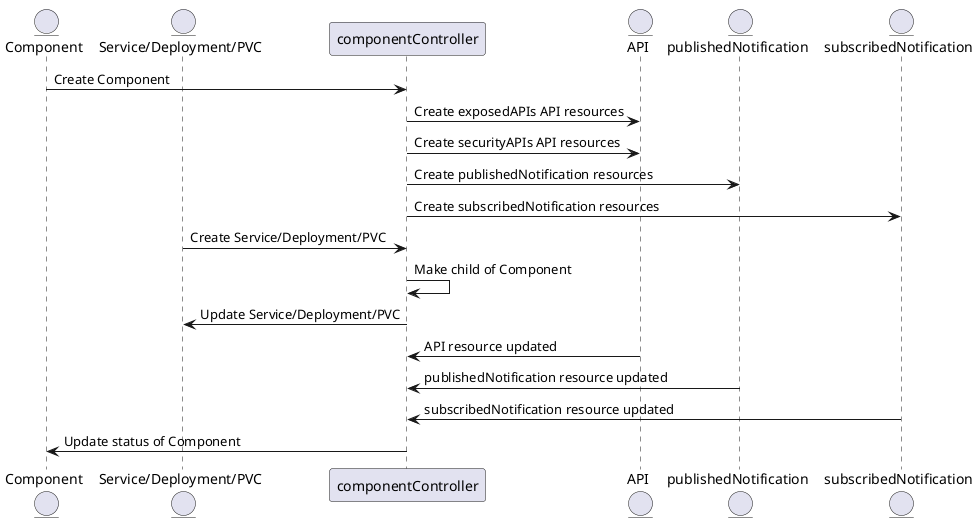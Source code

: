 @startuml

entity Component
entity "Service/Deployment/PVC"
participant componentController
entity API
entity publishedNotification
entity subscribedNotification

Component-> componentController: Create Component
componentController -> API: Create exposedAPIs API resources
componentController -> API: Create securityAPIs API resources
componentController -> publishedNotification: Create publishedNotification resources
componentController -> subscribedNotification: Create subscribedNotification resources


"Service/Deployment/PVC"-> componentController: Create Service/Deployment/PVC
componentController-> componentController: Make child of Component
componentController-> "Service/Deployment/PVC": Update Service/Deployment/PVC

API-> componentController: API resource updated 
publishedNotification-> componentController: publishedNotification resource updated 
subscribedNotification-> componentController: subscribedNotification resource updated 
componentController -> Component: Update status of Component

@enduml